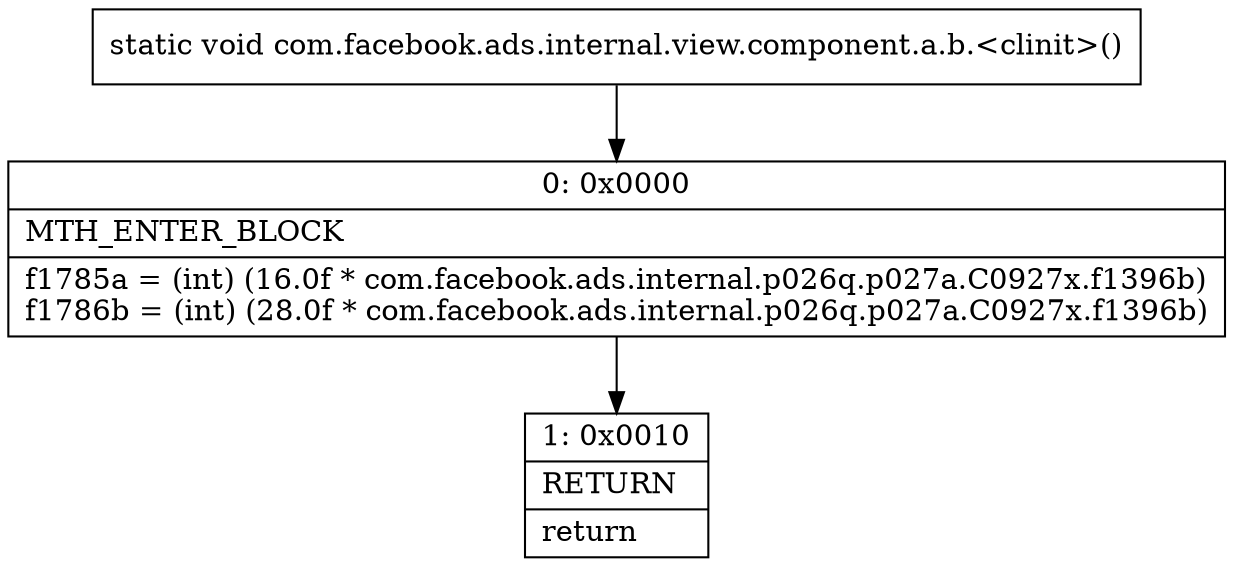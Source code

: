 digraph "CFG forcom.facebook.ads.internal.view.component.a.b.\<clinit\>()V" {
Node_0 [shape=record,label="{0\:\ 0x0000|MTH_ENTER_BLOCK\l|f1785a = (int) (16.0f * com.facebook.ads.internal.p026q.p027a.C0927x.f1396b)\lf1786b = (int) (28.0f * com.facebook.ads.internal.p026q.p027a.C0927x.f1396b)\l}"];
Node_1 [shape=record,label="{1\:\ 0x0010|RETURN\l|return\l}"];
MethodNode[shape=record,label="{static void com.facebook.ads.internal.view.component.a.b.\<clinit\>() }"];
MethodNode -> Node_0;
Node_0 -> Node_1;
}

